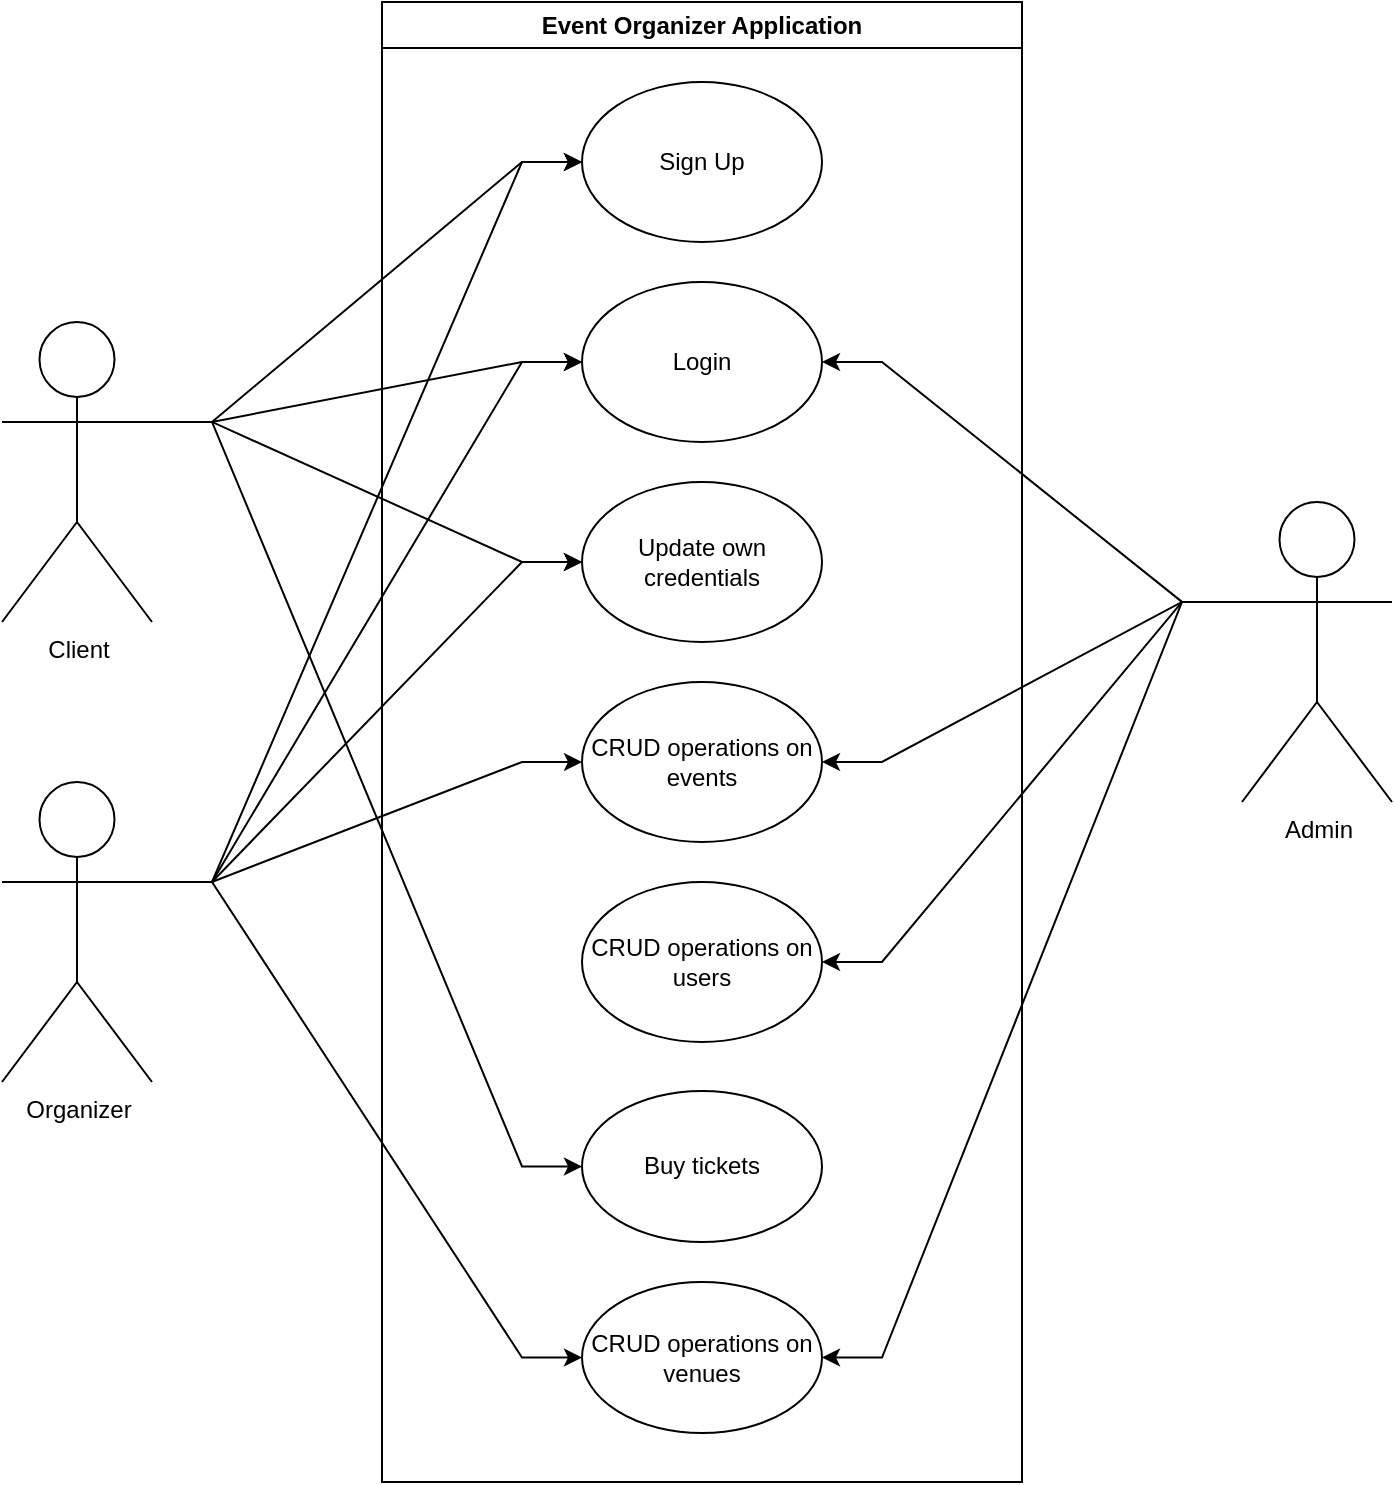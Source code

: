 <mxfile version="24.0.4" type="device">
  <diagram name="Page-1" id="8js6bzNdPUq0J3e2qu3N">
    <mxGraphModel dx="1167" dy="797" grid="1" gridSize="10" guides="1" tooltips="1" connect="1" arrows="1" fold="1" page="1" pageScale="1" pageWidth="1654" pageHeight="1169" math="0" shadow="0">
      <root>
        <mxCell id="0" />
        <mxCell id="1" parent="0" />
        <mxCell id="YYDd0VT9sOyIj8rgLeDb-26" style="rounded=0;orthogonalLoop=1;jettySize=auto;html=1;exitX=1;exitY=0.333;exitDx=0;exitDy=0;exitPerimeter=0;entryX=0;entryY=0.5;entryDx=0;entryDy=0;edgeStyle=entityRelationEdgeStyle;" edge="1" parent="1" source="YYDd0VT9sOyIj8rgLeDb-1" target="YYDd0VT9sOyIj8rgLeDb-9">
          <mxGeometry relative="1" as="geometry">
            <Array as="points">
              <mxPoint x="180" y="250" />
            </Array>
          </mxGeometry>
        </mxCell>
        <mxCell id="YYDd0VT9sOyIj8rgLeDb-28" style="rounded=0;orthogonalLoop=1;jettySize=auto;html=1;exitX=1;exitY=0.333;exitDx=0;exitDy=0;exitPerimeter=0;entryX=0;entryY=0.5;entryDx=0;entryDy=0;edgeStyle=entityRelationEdgeStyle;" edge="1" parent="1" source="YYDd0VT9sOyIj8rgLeDb-1" target="YYDd0VT9sOyIj8rgLeDb-8">
          <mxGeometry relative="1" as="geometry" />
        </mxCell>
        <mxCell id="YYDd0VT9sOyIj8rgLeDb-29" style="edgeStyle=entityRelationEdgeStyle;rounded=0;orthogonalLoop=1;jettySize=auto;html=1;exitX=1;exitY=0.333;exitDx=0;exitDy=0;exitPerimeter=0;entryX=0;entryY=0.5;entryDx=0;entryDy=0;" edge="1" parent="1" source="YYDd0VT9sOyIj8rgLeDb-1" target="YYDd0VT9sOyIj8rgLeDb-12">
          <mxGeometry relative="1" as="geometry" />
        </mxCell>
        <mxCell id="YYDd0VT9sOyIj8rgLeDb-30" style="edgeStyle=entityRelationEdgeStyle;rounded=0;orthogonalLoop=1;jettySize=auto;html=1;exitX=1;exitY=0.333;exitDx=0;exitDy=0;exitPerimeter=0;entryX=0;entryY=0.5;entryDx=0;entryDy=0;" edge="1" parent="1" source="YYDd0VT9sOyIj8rgLeDb-1" target="YYDd0VT9sOyIj8rgLeDb-13">
          <mxGeometry relative="1" as="geometry" />
        </mxCell>
        <mxCell id="YYDd0VT9sOyIj8rgLeDb-1" value="Client&lt;div&gt;&lt;br&gt;&lt;/div&gt;" style="shape=umlActor;verticalLabelPosition=bottom;verticalAlign=top;html=1;outlineConnect=0;" vertex="1" parent="1">
          <mxGeometry x="90" y="200" width="75" height="150" as="geometry" />
        </mxCell>
        <mxCell id="YYDd0VT9sOyIj8rgLeDb-31" style="edgeStyle=entityRelationEdgeStyle;rounded=0;orthogonalLoop=1;jettySize=auto;html=1;exitX=1;exitY=0.333;exitDx=0;exitDy=0;exitPerimeter=0;entryX=0;entryY=0.5;entryDx=0;entryDy=0;" edge="1" parent="1" source="YYDd0VT9sOyIj8rgLeDb-2" target="YYDd0VT9sOyIj8rgLeDb-9">
          <mxGeometry relative="1" as="geometry" />
        </mxCell>
        <mxCell id="YYDd0VT9sOyIj8rgLeDb-32" style="edgeStyle=entityRelationEdgeStyle;rounded=0;orthogonalLoop=1;jettySize=auto;html=1;exitX=1;exitY=0.333;exitDx=0;exitDy=0;exitPerimeter=0;entryX=0;entryY=0.5;entryDx=0;entryDy=0;" edge="1" parent="1" source="YYDd0VT9sOyIj8rgLeDb-2" target="YYDd0VT9sOyIj8rgLeDb-8">
          <mxGeometry relative="1" as="geometry" />
        </mxCell>
        <mxCell id="YYDd0VT9sOyIj8rgLeDb-33" style="edgeStyle=entityRelationEdgeStyle;rounded=0;orthogonalLoop=1;jettySize=auto;html=1;exitX=1;exitY=0.333;exitDx=0;exitDy=0;exitPerimeter=0;entryX=0;entryY=0.5;entryDx=0;entryDy=0;" edge="1" parent="1" source="YYDd0VT9sOyIj8rgLeDb-2" target="YYDd0VT9sOyIj8rgLeDb-12">
          <mxGeometry relative="1" as="geometry" />
        </mxCell>
        <mxCell id="YYDd0VT9sOyIj8rgLeDb-34" style="edgeStyle=entityRelationEdgeStyle;rounded=0;orthogonalLoop=1;jettySize=auto;html=1;exitX=1;exitY=0.333;exitDx=0;exitDy=0;exitPerimeter=0;entryX=0;entryY=0.5;entryDx=0;entryDy=0;" edge="1" parent="1" source="YYDd0VT9sOyIj8rgLeDb-2" target="YYDd0VT9sOyIj8rgLeDb-11">
          <mxGeometry relative="1" as="geometry" />
        </mxCell>
        <mxCell id="YYDd0VT9sOyIj8rgLeDb-35" style="edgeStyle=entityRelationEdgeStyle;rounded=0;orthogonalLoop=1;jettySize=auto;html=1;exitX=1;exitY=0.333;exitDx=0;exitDy=0;exitPerimeter=0;entryX=0;entryY=0.5;entryDx=0;entryDy=0;" edge="1" parent="1" source="YYDd0VT9sOyIj8rgLeDb-2" target="YYDd0VT9sOyIj8rgLeDb-14">
          <mxGeometry relative="1" as="geometry" />
        </mxCell>
        <mxCell id="YYDd0VT9sOyIj8rgLeDb-2" value="Organizer" style="shape=umlActor;verticalLabelPosition=bottom;verticalAlign=top;html=1;outlineConnect=0;" vertex="1" parent="1">
          <mxGeometry x="90" y="430" width="75" height="150" as="geometry" />
        </mxCell>
        <mxCell id="YYDd0VT9sOyIj8rgLeDb-37" style="edgeStyle=entityRelationEdgeStyle;rounded=0;orthogonalLoop=1;jettySize=auto;html=1;exitX=0;exitY=0.333;exitDx=0;exitDy=0;exitPerimeter=0;entryX=1;entryY=0.5;entryDx=0;entryDy=0;" edge="1" parent="1" source="YYDd0VT9sOyIj8rgLeDb-3" target="YYDd0VT9sOyIj8rgLeDb-8">
          <mxGeometry relative="1" as="geometry" />
        </mxCell>
        <mxCell id="YYDd0VT9sOyIj8rgLeDb-38" style="edgeStyle=entityRelationEdgeStyle;rounded=0;orthogonalLoop=1;jettySize=auto;html=1;exitX=0;exitY=0.333;exitDx=0;exitDy=0;exitPerimeter=0;entryX=1;entryY=0.5;entryDx=0;entryDy=0;" edge="1" parent="1" source="YYDd0VT9sOyIj8rgLeDb-3" target="YYDd0VT9sOyIj8rgLeDb-11">
          <mxGeometry relative="1" as="geometry" />
        </mxCell>
        <mxCell id="YYDd0VT9sOyIj8rgLeDb-39" style="edgeStyle=entityRelationEdgeStyle;rounded=0;orthogonalLoop=1;jettySize=auto;html=1;exitX=0;exitY=0.333;exitDx=0;exitDy=0;exitPerimeter=0;entryX=1;entryY=0.5;entryDx=0;entryDy=0;" edge="1" parent="1" source="YYDd0VT9sOyIj8rgLeDb-3" target="YYDd0VT9sOyIj8rgLeDb-7">
          <mxGeometry relative="1" as="geometry" />
        </mxCell>
        <mxCell id="YYDd0VT9sOyIj8rgLeDb-40" style="edgeStyle=entityRelationEdgeStyle;rounded=0;orthogonalLoop=1;jettySize=auto;html=1;exitX=0;exitY=0.333;exitDx=0;exitDy=0;exitPerimeter=0;entryX=1;entryY=0.5;entryDx=0;entryDy=0;" edge="1" parent="1" source="YYDd0VT9sOyIj8rgLeDb-3" target="YYDd0VT9sOyIj8rgLeDb-14">
          <mxGeometry relative="1" as="geometry" />
        </mxCell>
        <mxCell id="YYDd0VT9sOyIj8rgLeDb-3" value="Admin" style="shape=umlActor;verticalLabelPosition=bottom;verticalAlign=top;html=1;outlineConnect=0;" vertex="1" parent="1">
          <mxGeometry x="710" y="290" width="75" height="150" as="geometry" />
        </mxCell>
        <mxCell id="YYDd0VT9sOyIj8rgLeDb-6" value="Event Organizer Application" style="swimlane;whiteSpace=wrap;html=1;" vertex="1" parent="1">
          <mxGeometry x="280" y="40" width="320" height="740" as="geometry" />
        </mxCell>
        <mxCell id="YYDd0VT9sOyIj8rgLeDb-9" value="Sign Up" style="ellipse;whiteSpace=wrap;html=1;" vertex="1" parent="YYDd0VT9sOyIj8rgLeDb-6">
          <mxGeometry x="100" y="40" width="120" height="80" as="geometry" />
        </mxCell>
        <mxCell id="YYDd0VT9sOyIj8rgLeDb-8" value="Login" style="ellipse;whiteSpace=wrap;html=1;" vertex="1" parent="YYDd0VT9sOyIj8rgLeDb-6">
          <mxGeometry x="100" y="140" width="120" height="80" as="geometry" />
        </mxCell>
        <mxCell id="YYDd0VT9sOyIj8rgLeDb-7" value="CRUD operations on users" style="ellipse;whiteSpace=wrap;html=1;" vertex="1" parent="YYDd0VT9sOyIj8rgLeDb-6">
          <mxGeometry x="100" y="440" width="120" height="80" as="geometry" />
        </mxCell>
        <mxCell id="YYDd0VT9sOyIj8rgLeDb-11" value="CRUD operations on events" style="ellipse;whiteSpace=wrap;html=1;" vertex="1" parent="YYDd0VT9sOyIj8rgLeDb-6">
          <mxGeometry x="100" y="340" width="120" height="80" as="geometry" />
        </mxCell>
        <mxCell id="YYDd0VT9sOyIj8rgLeDb-12" value="Update own credentials" style="ellipse;whiteSpace=wrap;html=1;" vertex="1" parent="YYDd0VT9sOyIj8rgLeDb-6">
          <mxGeometry x="100" y="240" width="120" height="80" as="geometry" />
        </mxCell>
        <mxCell id="YYDd0VT9sOyIj8rgLeDb-13" value="Buy tickets" style="ellipse;whiteSpace=wrap;html=1;" vertex="1" parent="YYDd0VT9sOyIj8rgLeDb-6">
          <mxGeometry x="100" y="544.5" width="120" height="75.5" as="geometry" />
        </mxCell>
        <mxCell id="YYDd0VT9sOyIj8rgLeDb-14" value="CRUD operations on venues" style="ellipse;whiteSpace=wrap;html=1;" vertex="1" parent="YYDd0VT9sOyIj8rgLeDb-6">
          <mxGeometry x="100" y="640" width="120" height="75.5" as="geometry" />
        </mxCell>
      </root>
    </mxGraphModel>
  </diagram>
</mxfile>
